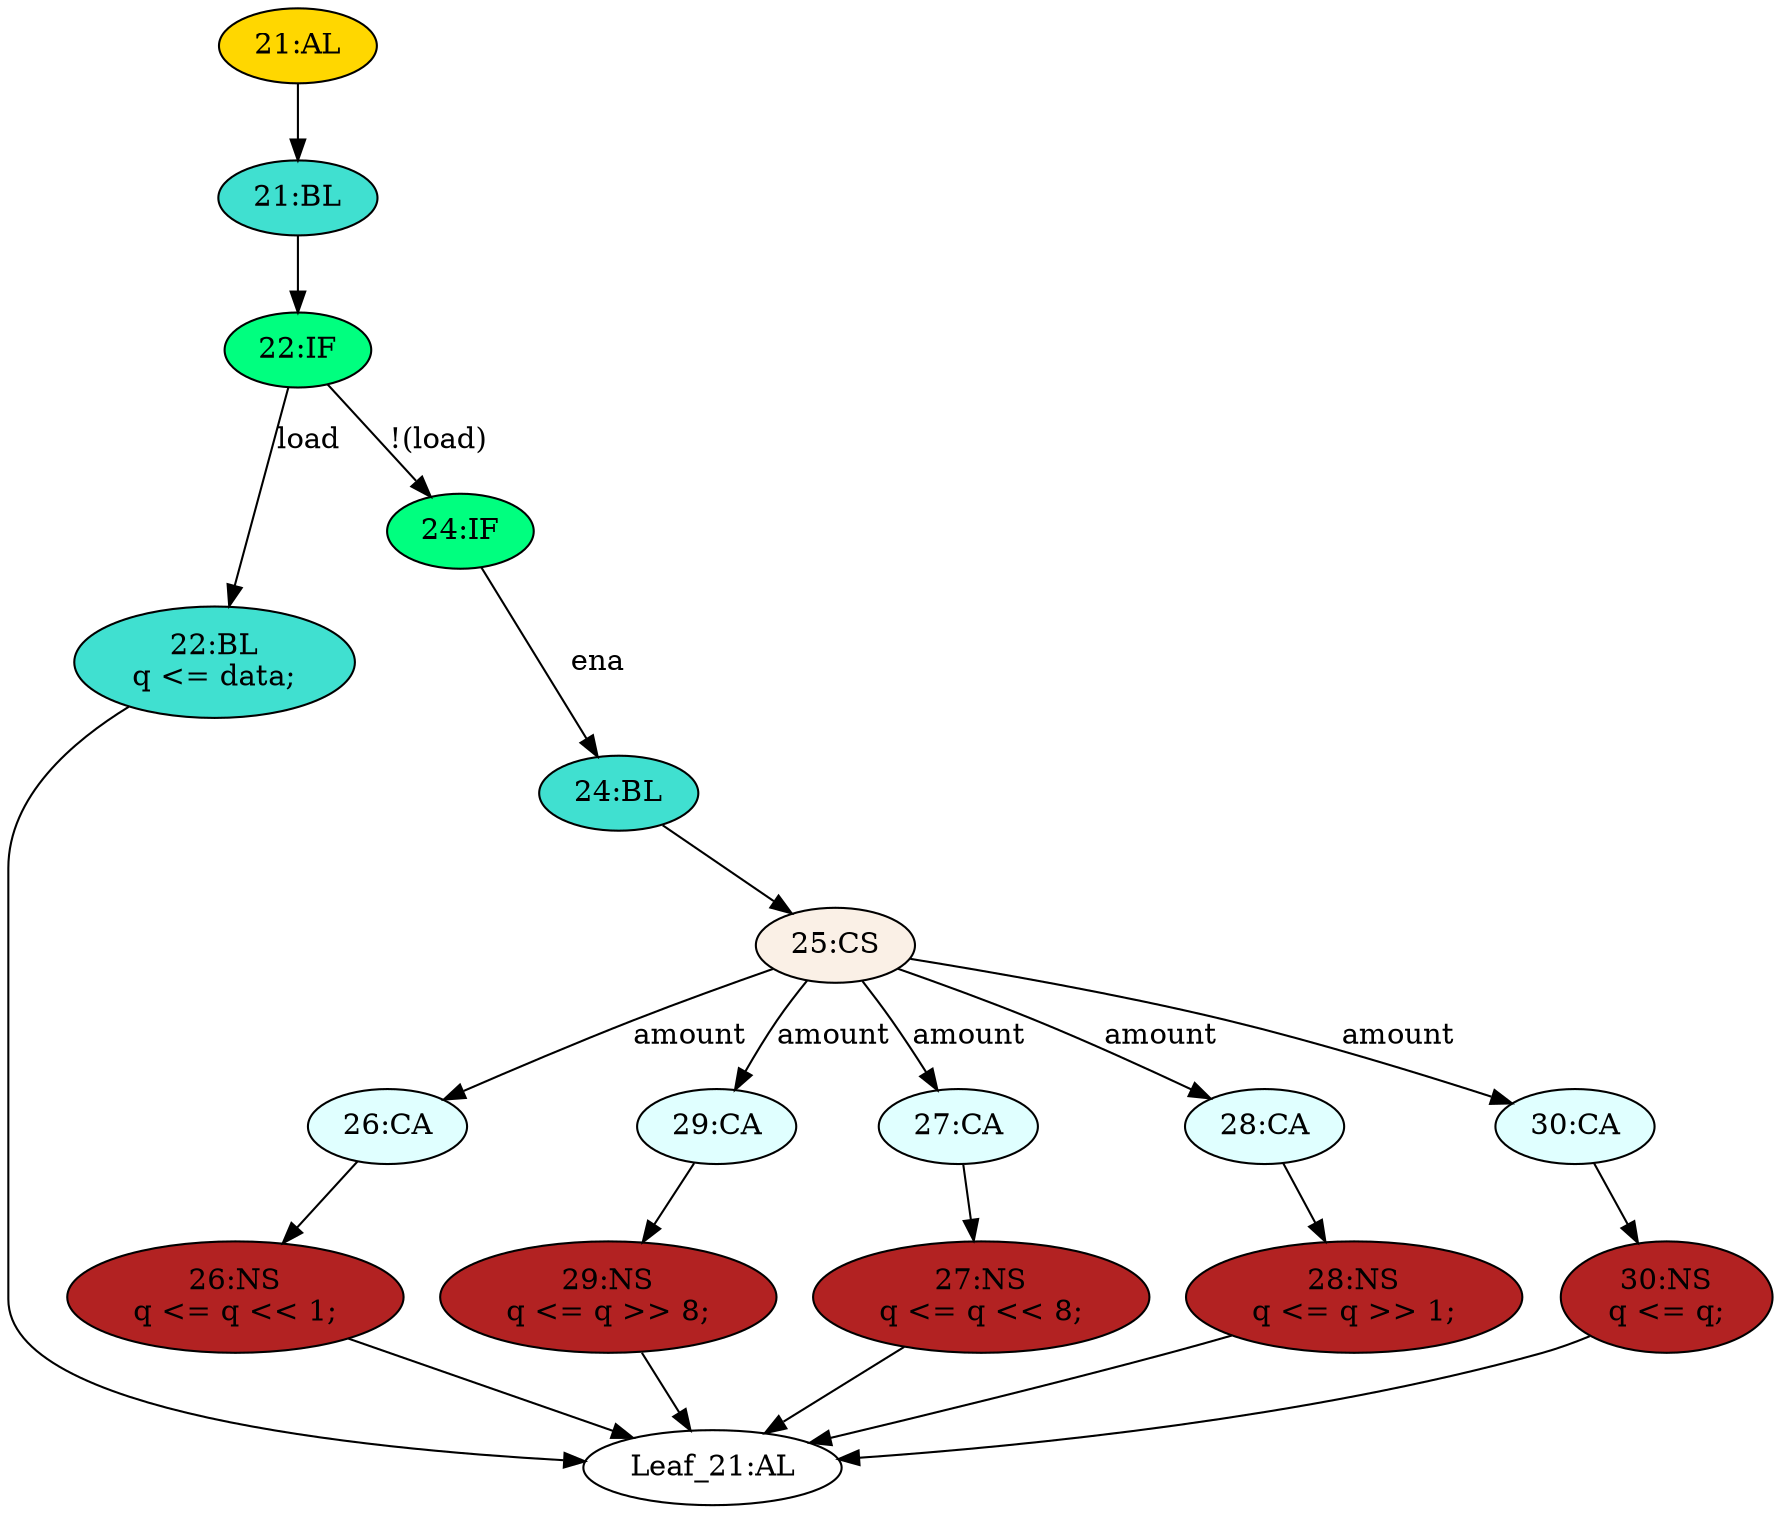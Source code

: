 strict digraph "" {
	node [label="\N"];
	"22:IF"	[ast="<pyverilog.vparser.ast.IfStatement object at 0x7f85268a68d0>",
		fillcolor=springgreen,
		label="22:IF",
		statements="[]",
		style=filled,
		typ=IfStatement];
	"22:BL"	[ast="<pyverilog.vparser.ast.Block object at 0x7f85268a8790>",
		fillcolor=turquoise,
		label="22:BL
q <= data;",
		statements="[<pyverilog.vparser.ast.NonblockingSubstitution object at 0x7f85268a87d0>]",
		style=filled,
		typ=Block];
	"22:IF" -> "22:BL"	[cond="['load']",
		label=load,
		lineno=22];
	"24:IF"	[ast="<pyverilog.vparser.ast.IfStatement object at 0x7f85268a6a10>",
		fillcolor=springgreen,
		label="24:IF",
		statements="[]",
		style=filled,
		typ=IfStatement];
	"22:IF" -> "24:IF"	[cond="['load']",
		label="!(load)",
		lineno=22];
	"26:CA"	[ast="<pyverilog.vparser.ast.Case object at 0x7f85268a6b90>",
		fillcolor=lightcyan,
		label="26:CA",
		statements="[]",
		style=filled,
		typ=Case];
	"26:NS"	[ast="<pyverilog.vparser.ast.NonblockingSubstitution object at 0x7f85268a6c10>",
		fillcolor=firebrick,
		label="26:NS
q <= q << 1;",
		statements="[<pyverilog.vparser.ast.NonblockingSubstitution object at 0x7f85268a6c10>]",
		style=filled,
		typ=NonblockingSubstitution];
	"26:CA" -> "26:NS"	[cond="[]",
		lineno=None];
	"21:BL"	[ast="<pyverilog.vparser.ast.Block object at 0x7f85268a8990>",
		fillcolor=turquoise,
		label="21:BL",
		statements="[]",
		style=filled,
		typ=Block];
	"21:BL" -> "22:IF"	[cond="[]",
		lineno=None];
	"29:CA"	[ast="<pyverilog.vparser.ast.Case object at 0x7f85268a8310>",
		fillcolor=lightcyan,
		label="29:CA",
		statements="[]",
		style=filled,
		typ=Case];
	"29:NS"	[ast="<pyverilog.vparser.ast.NonblockingSubstitution object at 0x7f85268a8390>",
		fillcolor=firebrick,
		label="29:NS
q <= q >> 8;",
		statements="[<pyverilog.vparser.ast.NonblockingSubstitution object at 0x7f85268a8390>]",
		style=filled,
		typ=NonblockingSubstitution];
	"29:CA" -> "29:NS"	[cond="[]",
		lineno=None];
	"Leaf_21:AL"	[def_var="['q']",
		label="Leaf_21:AL"];
	"22:BL" -> "Leaf_21:AL"	[cond="[]",
		lineno=None];
	"24:BL"	[ast="<pyverilog.vparser.ast.Block object at 0x7f85268a6a90>",
		fillcolor=turquoise,
		label="24:BL",
		statements="[]",
		style=filled,
		typ=Block];
	"25:CS"	[ast="<pyverilog.vparser.ast.CaseStatement object at 0x7f85268a6ad0>",
		fillcolor=linen,
		label="25:CS",
		statements="[]",
		style=filled,
		typ=CaseStatement];
	"24:BL" -> "25:CS"	[cond="[]",
		lineno=None];
	"28:NS"	[ast="<pyverilog.vparser.ast.NonblockingSubstitution object at 0x7f85268a8110>",
		fillcolor=firebrick,
		label="28:NS
q <= q >> 1;",
		statements="[<pyverilog.vparser.ast.NonblockingSubstitution object at 0x7f85268a8110>]",
		style=filled,
		typ=NonblockingSubstitution];
	"28:NS" -> "Leaf_21:AL"	[cond="[]",
		lineno=None];
	"21:AL"	[ast="<pyverilog.vparser.ast.Always object at 0x7f85268a8a50>",
		clk_sens=True,
		fillcolor=gold,
		label="21:AL",
		sens="['clk']",
		statements="[]",
		style=filled,
		typ=Always,
		use_var="['load', 'ena', 'amount', 'data', 'q']"];
	"21:AL" -> "21:BL"	[cond="[]",
		lineno=None];
	"30:NS"	[ast="<pyverilog.vparser.ast.NonblockingSubstitution object at 0x7f85268a85d0>",
		fillcolor=firebrick,
		label="30:NS
q <= q;",
		statements="[<pyverilog.vparser.ast.NonblockingSubstitution object at 0x7f85268a85d0>]",
		style=filled,
		typ=NonblockingSubstitution];
	"30:NS" -> "Leaf_21:AL"	[cond="[]",
		lineno=None];
	"24:IF" -> "24:BL"	[cond="['ena']",
		label=ena,
		lineno=24];
	"26:NS" -> "Leaf_21:AL"	[cond="[]",
		lineno=None];
	"29:NS" -> "Leaf_21:AL"	[cond="[]",
		lineno=None];
	"25:CS" -> "26:CA"	[cond="['amount']",
		label=amount,
		lineno=25];
	"25:CS" -> "29:CA"	[cond="['amount']",
		label=amount,
		lineno=25];
	"27:CA"	[ast="<pyverilog.vparser.ast.Case object at 0x7f85268a6e10>",
		fillcolor=lightcyan,
		label="27:CA",
		statements="[]",
		style=filled,
		typ=Case];
	"25:CS" -> "27:CA"	[cond="['amount']",
		label=amount,
		lineno=25];
	"28:CA"	[ast="<pyverilog.vparser.ast.Case object at 0x7f85268a8090>",
		fillcolor=lightcyan,
		label="28:CA",
		statements="[]",
		style=filled,
		typ=Case];
	"25:CS" -> "28:CA"	[cond="['amount']",
		label=amount,
		lineno=25];
	"30:CA"	[ast="<pyverilog.vparser.ast.Case object at 0x7f85268a8590>",
		fillcolor=lightcyan,
		label="30:CA",
		statements="[]",
		style=filled,
		typ=Case];
	"25:CS" -> "30:CA"	[cond="['amount']",
		label=amount,
		lineno=25];
	"27:NS"	[ast="<pyverilog.vparser.ast.NonblockingSubstitution object at 0x7f85268a6e90>",
		fillcolor=firebrick,
		label="27:NS
q <= q << 8;",
		statements="[<pyverilog.vparser.ast.NonblockingSubstitution object at 0x7f85268a6e90>]",
		style=filled,
		typ=NonblockingSubstitution];
	"27:NS" -> "Leaf_21:AL"	[cond="[]",
		lineno=None];
	"27:CA" -> "27:NS"	[cond="[]",
		lineno=None];
	"28:CA" -> "28:NS"	[cond="[]",
		lineno=None];
	"30:CA" -> "30:NS"	[cond="[]",
		lineno=None];
}
